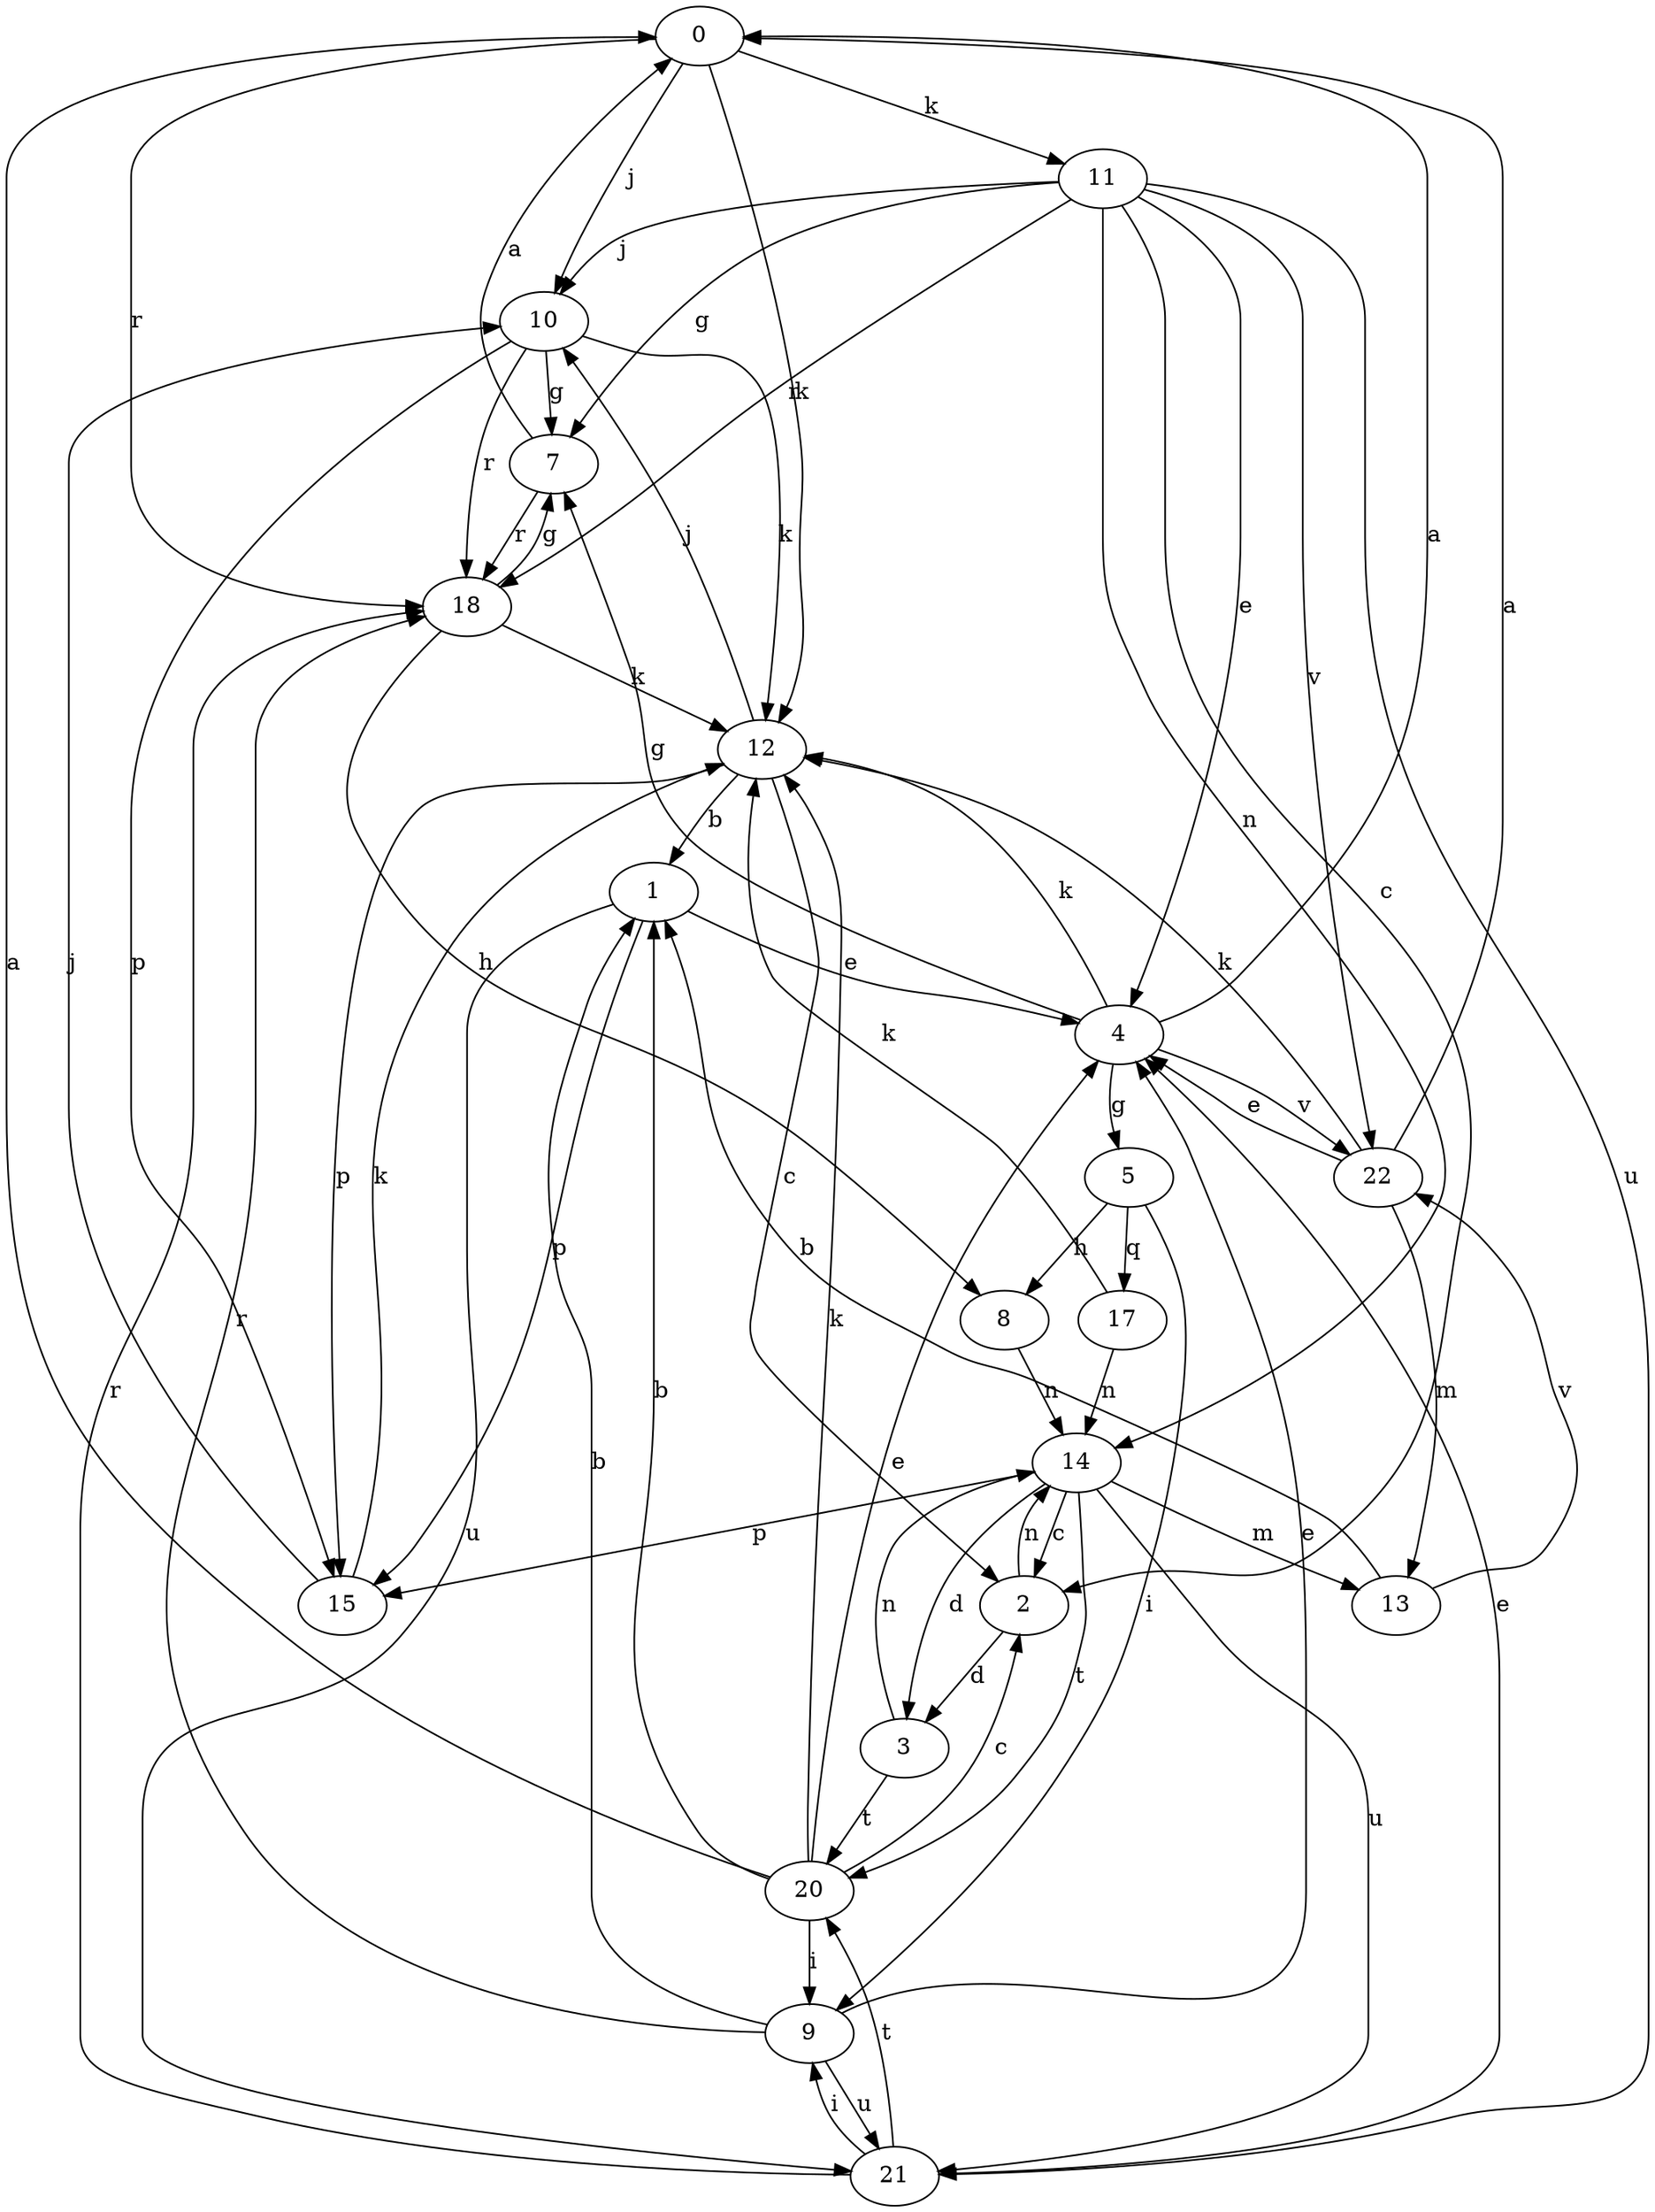 strict digraph  {
0;
1;
2;
3;
4;
5;
7;
8;
9;
10;
11;
12;
13;
14;
15;
17;
18;
20;
21;
22;
0 -> 10  [label=j];
0 -> 11  [label=k];
0 -> 12  [label=k];
0 -> 18  [label=r];
1 -> 4  [label=e];
1 -> 15  [label=p];
1 -> 21  [label=u];
2 -> 3  [label=d];
2 -> 14  [label=n];
3 -> 14  [label=n];
3 -> 20  [label=t];
4 -> 0  [label=a];
4 -> 5  [label=g];
4 -> 7  [label=g];
4 -> 12  [label=k];
4 -> 22  [label=v];
5 -> 8  [label=h];
5 -> 9  [label=i];
5 -> 17  [label=q];
7 -> 0  [label=a];
7 -> 18  [label=r];
8 -> 14  [label=n];
9 -> 1  [label=b];
9 -> 4  [label=e];
9 -> 18  [label=r];
9 -> 21  [label=u];
10 -> 7  [label=g];
10 -> 12  [label=k];
10 -> 15  [label=p];
10 -> 18  [label=r];
11 -> 2  [label=c];
11 -> 4  [label=e];
11 -> 7  [label=g];
11 -> 10  [label=j];
11 -> 14  [label=n];
11 -> 18  [label=r];
11 -> 21  [label=u];
11 -> 22  [label=v];
12 -> 1  [label=b];
12 -> 2  [label=c];
12 -> 10  [label=j];
12 -> 15  [label=p];
13 -> 1  [label=b];
13 -> 22  [label=v];
14 -> 2  [label=c];
14 -> 3  [label=d];
14 -> 13  [label=m];
14 -> 15  [label=p];
14 -> 20  [label=t];
14 -> 21  [label=u];
15 -> 10  [label=j];
15 -> 12  [label=k];
17 -> 12  [label=k];
17 -> 14  [label=n];
18 -> 7  [label=g];
18 -> 8  [label=h];
18 -> 12  [label=k];
20 -> 0  [label=a];
20 -> 1  [label=b];
20 -> 2  [label=c];
20 -> 4  [label=e];
20 -> 9  [label=i];
20 -> 12  [label=k];
21 -> 4  [label=e];
21 -> 9  [label=i];
21 -> 18  [label=r];
21 -> 20  [label=t];
22 -> 0  [label=a];
22 -> 4  [label=e];
22 -> 12  [label=k];
22 -> 13  [label=m];
}
